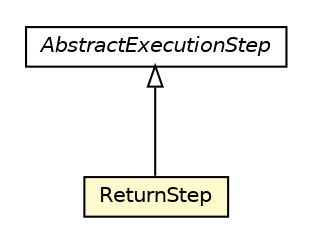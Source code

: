 #!/usr/local/bin/dot
#
# Class diagram 
# Generated by UMLGraph version R5_6-24-gf6e263 (http://www.umlgraph.org/)
#

digraph G {
	edge [fontname="Helvetica",fontsize=10,labelfontname="Helvetica",labelfontsize=10];
	node [fontname="Helvetica",fontsize=10,shape=plaintext];
	nodesep=0.25;
	ranksep=0.5;
	// com.orientechnologies.orient.core.sql.executor.AbstractExecutionStep
	c8209804 [label=<<table title="com.orientechnologies.orient.core.sql.executor.AbstractExecutionStep" border="0" cellborder="1" cellspacing="0" cellpadding="2" port="p" href="./AbstractExecutionStep.html">
		<tr><td><table border="0" cellspacing="0" cellpadding="1">
<tr><td align="center" balign="center"><font face="Helvetica-Oblique"> AbstractExecutionStep </font></td></tr>
		</table></td></tr>
		</table>>, URL="./AbstractExecutionStep.html", fontname="Helvetica", fontcolor="black", fontsize=10.0];
	// com.orientechnologies.orient.core.sql.executor.ReturnStep
	c8209811 [label=<<table title="com.orientechnologies.orient.core.sql.executor.ReturnStep" border="0" cellborder="1" cellspacing="0" cellpadding="2" port="p" bgcolor="lemonChiffon" href="./ReturnStep.html">
		<tr><td><table border="0" cellspacing="0" cellpadding="1">
<tr><td align="center" balign="center"> ReturnStep </td></tr>
		</table></td></tr>
		</table>>, URL="./ReturnStep.html", fontname="Helvetica", fontcolor="black", fontsize=10.0];
	//com.orientechnologies.orient.core.sql.executor.ReturnStep extends com.orientechnologies.orient.core.sql.executor.AbstractExecutionStep
	c8209804:p -> c8209811:p [dir=back,arrowtail=empty];
}

